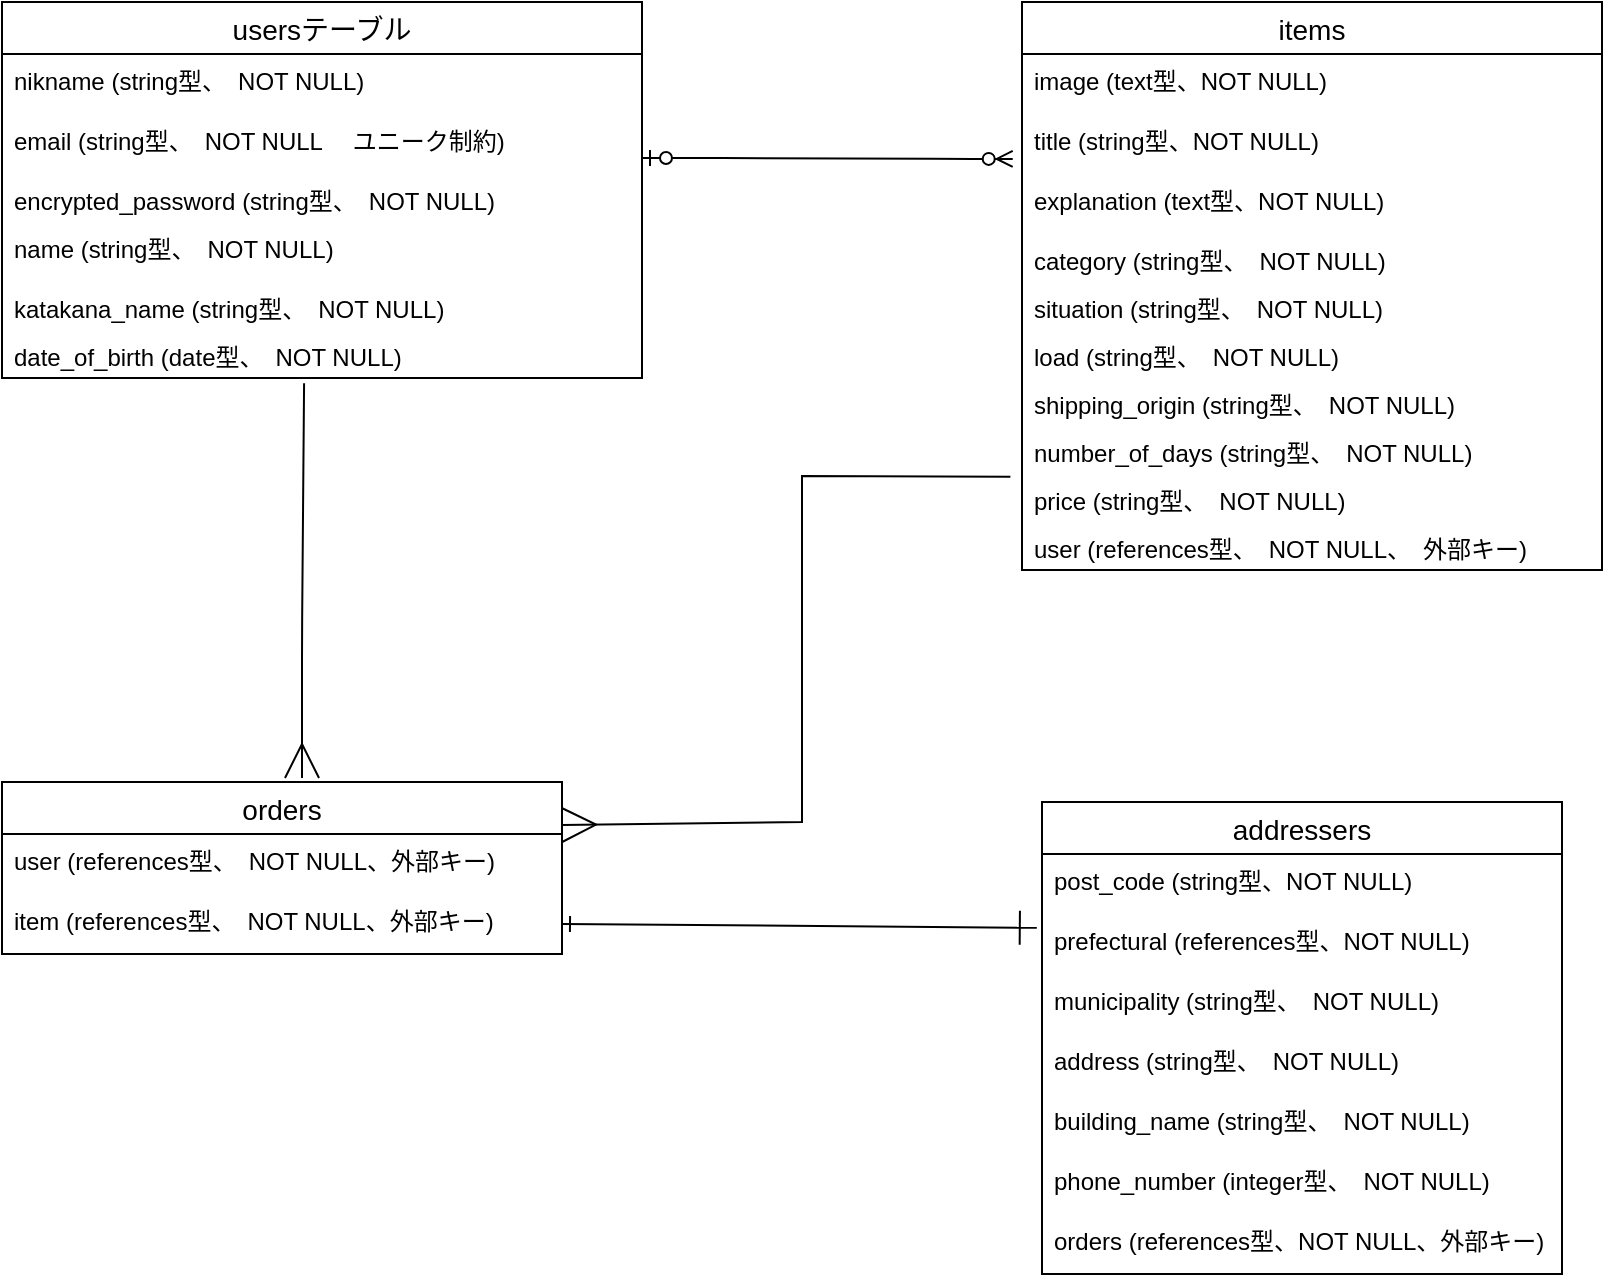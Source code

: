 <mxfile>
    <diagram id="e9wEiaP1J1o5RcLnQmNU" name="ページ1">
        <mxGraphModel dx="809" dy="756" grid="1" gridSize="10" guides="1" tooltips="1" connect="1" arrows="1" fold="1" page="1" pageScale="1" pageWidth="827" pageHeight="1169" math="0" shadow="0">
            <root>
                <mxCell id="0"/>
                <mxCell id="1" parent="0"/>
                <mxCell id="33" value="usersテーブル" style="swimlane;fontStyle=0;childLayout=stackLayout;horizontal=1;startSize=26;horizontalStack=0;resizeParent=1;resizeParentMax=0;resizeLast=0;collapsible=1;marginBottom=0;align=center;fontSize=14;" parent="1" vertex="1">
                    <mxGeometry y="40" width="320" height="188" as="geometry"/>
                </mxCell>
                <mxCell id="34" value="nikname (string型、　NOT NULL)" style="text;strokeColor=none;fillColor=none;spacingLeft=4;spacingRight=4;overflow=hidden;rotatable=0;points=[[0,0.5],[1,0.5]];portConstraint=eastwest;fontSize=12;" parent="33" vertex="1">
                    <mxGeometry y="26" width="320" height="30" as="geometry"/>
                </mxCell>
                <mxCell id="35" value="email (string型、　NOT NULL 　ユニーク制約)&#10;" style="text;strokeColor=none;fillColor=none;spacingLeft=4;spacingRight=4;overflow=hidden;rotatable=0;points=[[0,0.5],[1,0.5]];portConstraint=eastwest;fontSize=12;" parent="33" vertex="1">
                    <mxGeometry y="56" width="320" height="30" as="geometry"/>
                </mxCell>
                <mxCell id="36" value="encrypted_password (string型、　NOT NULL)" style="text;strokeColor=none;fillColor=none;spacingLeft=4;spacingRight=4;overflow=hidden;rotatable=0;points=[[0,0.5],[1,0.5]];portConstraint=eastwest;fontSize=12;" parent="33" vertex="1">
                    <mxGeometry y="86" width="320" height="24" as="geometry"/>
                </mxCell>
                <mxCell id="78" value="name (string型、　NOT NULL)" style="text;strokeColor=none;fillColor=none;spacingLeft=4;spacingRight=4;overflow=hidden;rotatable=0;points=[[0,0.5],[1,0.5]];portConstraint=eastwest;fontSize=12;" vertex="1" parent="33">
                    <mxGeometry y="110" width="320" height="30" as="geometry"/>
                </mxCell>
                <mxCell id="77" value="katakana_name (string型、　NOT NULL)" style="text;strokeColor=none;fillColor=none;spacingLeft=4;spacingRight=4;overflow=hidden;rotatable=0;points=[[0,0.5],[1,0.5]];portConstraint=eastwest;fontSize=12;" vertex="1" parent="33">
                    <mxGeometry y="140" width="320" height="24" as="geometry"/>
                </mxCell>
                <mxCell id="76" value="date_of_birth (date型、　NOT NULL)" style="text;strokeColor=none;fillColor=none;spacingLeft=4;spacingRight=4;overflow=hidden;rotatable=0;points=[[0,0.5],[1,0.5]];portConstraint=eastwest;fontSize=12;" vertex="1" parent="33">
                    <mxGeometry y="164" width="320" height="24" as="geometry"/>
                </mxCell>
                <mxCell id="80" value="items" style="swimlane;fontStyle=0;childLayout=stackLayout;horizontal=1;startSize=26;horizontalStack=0;resizeParent=1;resizeParentMax=0;resizeLast=0;collapsible=1;marginBottom=0;align=center;fontSize=14;" vertex="1" parent="1">
                    <mxGeometry x="510" y="40" width="290" height="284" as="geometry"/>
                </mxCell>
                <mxCell id="83" value="image (text型、NOT NULL)" style="text;strokeColor=none;fillColor=none;spacingLeft=4;spacingRight=4;overflow=hidden;rotatable=0;points=[[0,0.5],[1,0.5]];portConstraint=eastwest;fontSize=12;" vertex="1" parent="80">
                    <mxGeometry y="26" width="290" height="30" as="geometry"/>
                </mxCell>
                <mxCell id="86" value="title (string型、NOT NULL)" style="text;strokeColor=none;fillColor=none;spacingLeft=4;spacingRight=4;overflow=hidden;rotatable=0;points=[[0,0.5],[1,0.5]];portConstraint=eastwest;fontSize=12;" vertex="1" parent="80">
                    <mxGeometry y="56" width="290" height="30" as="geometry"/>
                </mxCell>
                <mxCell id="85" value="explanation (text型、NOT NULL)" style="text;strokeColor=none;fillColor=none;spacingLeft=4;spacingRight=4;overflow=hidden;rotatable=0;points=[[0,0.5],[1,0.5]];portConstraint=eastwest;fontSize=12;" vertex="1" parent="80">
                    <mxGeometry y="86" width="290" height="30" as="geometry"/>
                </mxCell>
                <mxCell id="84" value="category (string型、　NOT NULL)" style="text;strokeColor=none;fillColor=none;spacingLeft=4;spacingRight=4;overflow=hidden;rotatable=0;points=[[0,0.5],[1,0.5]];portConstraint=eastwest;fontSize=12;" vertex="1" parent="80">
                    <mxGeometry y="116" width="290" height="24" as="geometry"/>
                </mxCell>
                <mxCell id="89" value="situation (string型、　NOT NULL)" style="text;strokeColor=none;fillColor=none;spacingLeft=4;spacingRight=4;overflow=hidden;rotatable=0;points=[[0,0.5],[1,0.5]];portConstraint=eastwest;fontSize=12;" vertex="1" parent="80">
                    <mxGeometry y="140" width="290" height="24" as="geometry"/>
                </mxCell>
                <mxCell id="97" value="load (string型、　NOT NULL)" style="text;strokeColor=none;fillColor=none;spacingLeft=4;spacingRight=4;overflow=hidden;rotatable=0;points=[[0,0.5],[1,0.5]];portConstraint=eastwest;fontSize=12;" vertex="1" parent="80">
                    <mxGeometry y="164" width="290" height="24" as="geometry"/>
                </mxCell>
                <mxCell id="96" value="shipping_origin (string型、　NOT NULL)" style="text;strokeColor=none;fillColor=none;spacingLeft=4;spacingRight=4;overflow=hidden;rotatable=0;points=[[0,0.5],[1,0.5]];portConstraint=eastwest;fontSize=12;" vertex="1" parent="80">
                    <mxGeometry y="188" width="290" height="24" as="geometry"/>
                </mxCell>
                <mxCell id="95" value="number_of_days (string型、　NOT NULL)" style="text;strokeColor=none;fillColor=none;spacingLeft=4;spacingRight=4;overflow=hidden;rotatable=0;points=[[0,0.5],[1,0.5]];portConstraint=eastwest;fontSize=12;" vertex="1" parent="80">
                    <mxGeometry y="212" width="290" height="24" as="geometry"/>
                </mxCell>
                <mxCell id="98" value="price (string型、　NOT NULL)" style="text;strokeColor=none;fillColor=none;spacingLeft=4;spacingRight=4;overflow=hidden;rotatable=0;points=[[0,0.5],[1,0.5]];portConstraint=eastwest;fontSize=12;" vertex="1" parent="80">
                    <mxGeometry y="236" width="290" height="24" as="geometry"/>
                </mxCell>
                <mxCell id="94" value="user (references型、　NOT NULL、　外部キー)" style="text;strokeColor=none;fillColor=none;spacingLeft=4;spacingRight=4;overflow=hidden;rotatable=0;points=[[0,0.5],[1,0.5]];portConstraint=eastwest;fontSize=12;" vertex="1" parent="80">
                    <mxGeometry y="260" width="290" height="24" as="geometry"/>
                </mxCell>
                <mxCell id="90" value="orders" style="swimlane;fontStyle=0;childLayout=stackLayout;horizontal=1;startSize=26;horizontalStack=0;resizeParent=1;resizeParentMax=0;resizeLast=0;collapsible=1;marginBottom=0;align=center;fontSize=14;" vertex="1" parent="1">
                    <mxGeometry y="430" width="280" height="86" as="geometry"/>
                </mxCell>
                <mxCell id="91" value="user (references型、　NOT NULL、外部キー)" style="text;strokeColor=none;fillColor=none;spacingLeft=4;spacingRight=4;overflow=hidden;rotatable=0;points=[[0,0.5],[1,0.5]];portConstraint=eastwest;fontSize=12;" vertex="1" parent="90">
                    <mxGeometry y="26" width="280" height="30" as="geometry"/>
                </mxCell>
                <mxCell id="92" value="item (references型、　NOT NULL、外部キー)" style="text;strokeColor=none;fillColor=none;spacingLeft=4;spacingRight=4;overflow=hidden;rotatable=0;points=[[0,0.5],[1,0.5]];portConstraint=eastwest;fontSize=12;" vertex="1" parent="90">
                    <mxGeometry y="56" width="280" height="30" as="geometry"/>
                </mxCell>
                <mxCell id="99" value="addressers" style="swimlane;fontStyle=0;childLayout=stackLayout;horizontal=1;startSize=26;horizontalStack=0;resizeParent=1;resizeParentMax=0;resizeLast=0;collapsible=1;marginBottom=0;align=center;fontSize=14;" vertex="1" parent="1">
                    <mxGeometry x="520" y="440" width="260" height="236" as="geometry"/>
                </mxCell>
                <mxCell id="100" value="post_code (string型、NOT NULL)&#10;" style="text;strokeColor=none;fillColor=none;spacingLeft=4;spacingRight=4;overflow=hidden;rotatable=0;points=[[0,0.5],[1,0.5]];portConstraint=eastwest;fontSize=12;" vertex="1" parent="99">
                    <mxGeometry y="26" width="260" height="30" as="geometry"/>
                </mxCell>
                <mxCell id="102" value="prefectural (references型、NOT NULL)" style="text;strokeColor=none;fillColor=none;spacingLeft=4;spacingRight=4;overflow=hidden;rotatable=0;points=[[0,0.5],[1,0.5]];portConstraint=eastwest;fontSize=12;" vertex="1" parent="99">
                    <mxGeometry y="56" width="260" height="30" as="geometry"/>
                </mxCell>
                <mxCell id="105" value="municipality (string型、　NOT NULL)&#10;" style="text;strokeColor=none;fillColor=none;spacingLeft=4;spacingRight=4;overflow=hidden;rotatable=0;points=[[0,0.5],[1,0.5]];portConstraint=eastwest;fontSize=12;" vertex="1" parent="99">
                    <mxGeometry y="86" width="260" height="30" as="geometry"/>
                </mxCell>
                <mxCell id="104" value="address (string型、　NOT NULL)" style="text;strokeColor=none;fillColor=none;spacingLeft=4;spacingRight=4;overflow=hidden;rotatable=0;points=[[0,0.5],[1,0.5]];portConstraint=eastwest;fontSize=12;" vertex="1" parent="99">
                    <mxGeometry y="116" width="260" height="30" as="geometry"/>
                </mxCell>
                <mxCell id="103" value="building_name (string型、　NOT NULL)" style="text;strokeColor=none;fillColor=none;spacingLeft=4;spacingRight=4;overflow=hidden;rotatable=0;points=[[0,0.5],[1,0.5]];portConstraint=eastwest;fontSize=12;" vertex="1" parent="99">
                    <mxGeometry y="146" width="260" height="30" as="geometry"/>
                </mxCell>
                <mxCell id="107" value="phone_number (integer型、　NOT NULL)" style="text;strokeColor=none;fillColor=none;spacingLeft=4;spacingRight=4;overflow=hidden;rotatable=0;points=[[0,0.5],[1,0.5]];portConstraint=eastwest;fontSize=12;" vertex="1" parent="99">
                    <mxGeometry y="176" width="260" height="30" as="geometry"/>
                </mxCell>
                <mxCell id="129" value="orders (references型、NOT NULL、外部キー)&#10;" style="text;strokeColor=none;fillColor=none;spacingLeft=4;spacingRight=4;overflow=hidden;rotatable=0;points=[[0,0.5],[1,0.5]];portConstraint=eastwest;fontSize=12;" vertex="1" parent="99">
                    <mxGeometry y="206" width="260" height="30" as="geometry"/>
                </mxCell>
                <mxCell id="120" value="" style="edgeStyle=entityRelationEdgeStyle;fontSize=12;html=1;endArrow=ERzeroToMany;startArrow=ERzeroToOne;entryX=-0.016;entryY=0.748;entryDx=0;entryDy=0;entryPerimeter=0;" edge="1" parent="1" target="86">
                    <mxGeometry width="100" height="100" relative="1" as="geometry">
                        <mxPoint x="320" y="118" as="sourcePoint"/>
                        <mxPoint x="440" y="84" as="targetPoint"/>
                    </mxGeometry>
                </mxCell>
                <mxCell id="126" value="" style="endArrow=ERmany;html=1;rounded=1;endFill=0;strokeWidth=1;endSize=15;startSize=6;exitX=0.472;exitY=1.111;exitDx=0;exitDy=0;exitPerimeter=0;" edge="1" parent="1" source="76">
                    <mxGeometry relative="1" as="geometry">
                        <mxPoint x="150" y="428" as="sourcePoint"/>
                        <mxPoint x="150" y="428" as="targetPoint"/>
                        <Array as="points">
                            <mxPoint x="150" y="358"/>
                        </Array>
                    </mxGeometry>
                </mxCell>
                <mxCell id="127" value="" style="endArrow=ERmany;html=1;rounded=0;startSize=6;endSize=15;strokeWidth=1;endFill=0;exitX=-0.02;exitY=0.056;exitDx=0;exitDy=0;exitPerimeter=0;entryX=1;entryY=0.25;entryDx=0;entryDy=0;" edge="1" parent="1" source="98" target="90">
                    <mxGeometry relative="1" as="geometry">
                        <mxPoint x="330" y="310" as="sourcePoint"/>
                        <mxPoint x="290" y="450" as="targetPoint"/>
                        <Array as="points">
                            <mxPoint x="400" y="277"/>
                            <mxPoint x="400" y="450"/>
                        </Array>
                    </mxGeometry>
                </mxCell>
                <mxCell id="128" value="" style="endArrow=ERone;html=1;rounded=1;startSize=6;endSize=15;strokeWidth=1;entryX=-0.01;entryY=0.23;entryDx=0;entryDy=0;entryPerimeter=0;exitX=1;exitY=0.5;exitDx=0;exitDy=0;endFill=0;startArrow=ERone;startFill=0;targetPerimeterSpacing=15;sourcePerimeterSpacing=6;" edge="1" parent="1" source="92" target="102">
                    <mxGeometry relative="1" as="geometry">
                        <mxPoint x="330" y="310" as="sourcePoint"/>
                        <mxPoint x="490" y="310" as="targetPoint"/>
                        <Array as="points"/>
                    </mxGeometry>
                </mxCell>
            </root>
        </mxGraphModel>
    </diagram>
</mxfile>